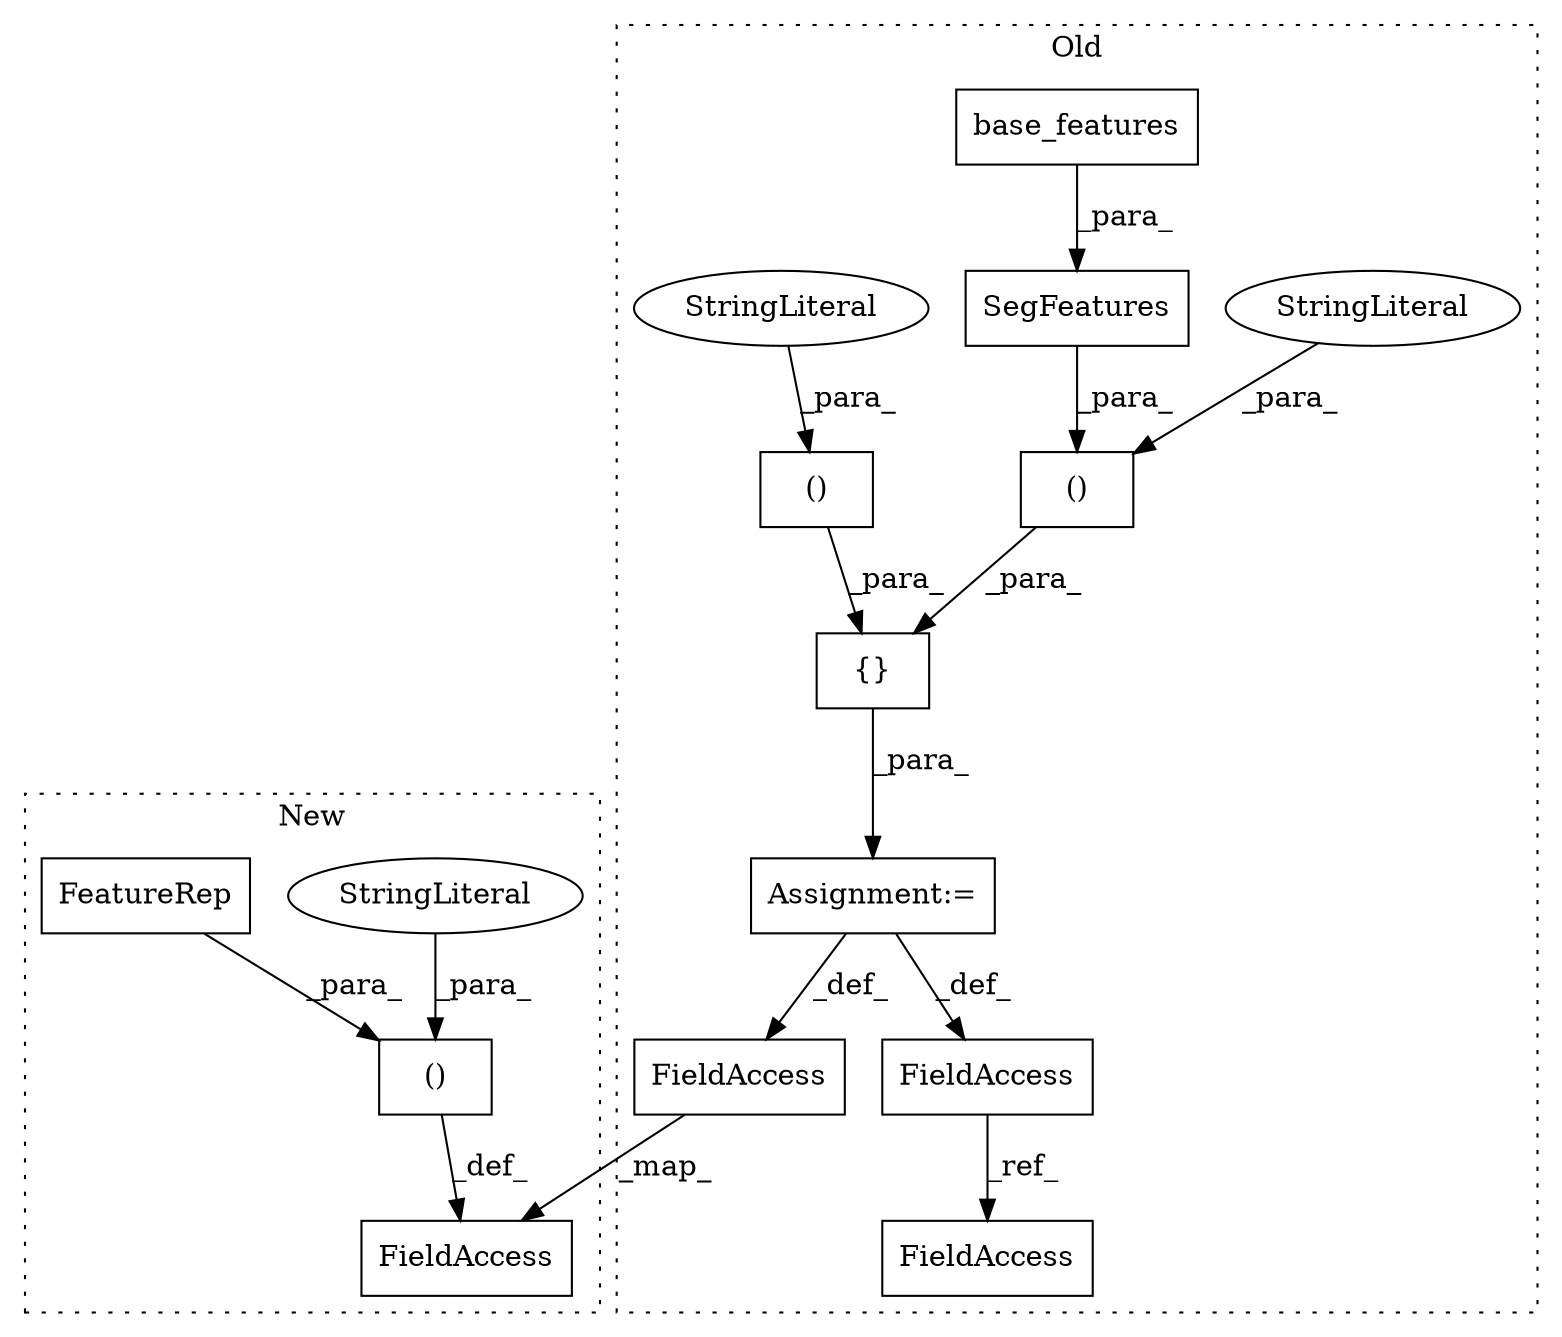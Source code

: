 digraph G {
subgraph cluster0 {
1 [label="SegFeatures" a="32" s="1336,1363" l="12,1" shape="box"];
3 [label="()" a="106" s="1313" l="51" shape="box"];
4 [label="{}" a="4" s="1269,1364" l="6,2" shape="box"];
5 [label="()" a="106" s="1275" l="31" shape="box"];
6 [label="base_features" a="32" s="1348" l="15" shape="box"];
7 [label="StringLiteral" a="45" s="1313" l="10" shape="ellipse"];
9 [label="StringLiteral" a="45" s="1275" l="9" shape="ellipse"];
11 [label="Assignment:=" a="7" s="1250" l="1" shape="box"];
12 [label="FieldAccess" a="22" s="1246" l="4" shape="box"];
13 [label="FieldAccess" a="22" s="1425" l="4" shape="box"];
14 [label="FieldAccess" a="22" s="1412" l="4" shape="box"];
label = "Old";
style="dotted";
}
subgraph cluster1 {
2 [label="()" a="106" s="1084" l="39" shape="box"];
8 [label="StringLiteral" a="45" s="1084" l="5" shape="ellipse"];
10 [label="FeatureRep" a="32" s="1111" l="12" shape="box"];
15 [label="FieldAccess" a="22" s="1186" l="4" shape="box"];
label = "New";
style="dotted";
}
1 -> 3 [label="_para_"];
2 -> 15 [label="_def_"];
3 -> 4 [label="_para_"];
4 -> 11 [label="_para_"];
5 -> 4 [label="_para_"];
6 -> 1 [label="_para_"];
7 -> 3 [label="_para_"];
8 -> 2 [label="_para_"];
9 -> 5 [label="_para_"];
10 -> 2 [label="_para_"];
11 -> 12 [label="_def_"];
11 -> 14 [label="_def_"];
12 -> 13 [label="_ref_"];
14 -> 15 [label="_map_"];
}